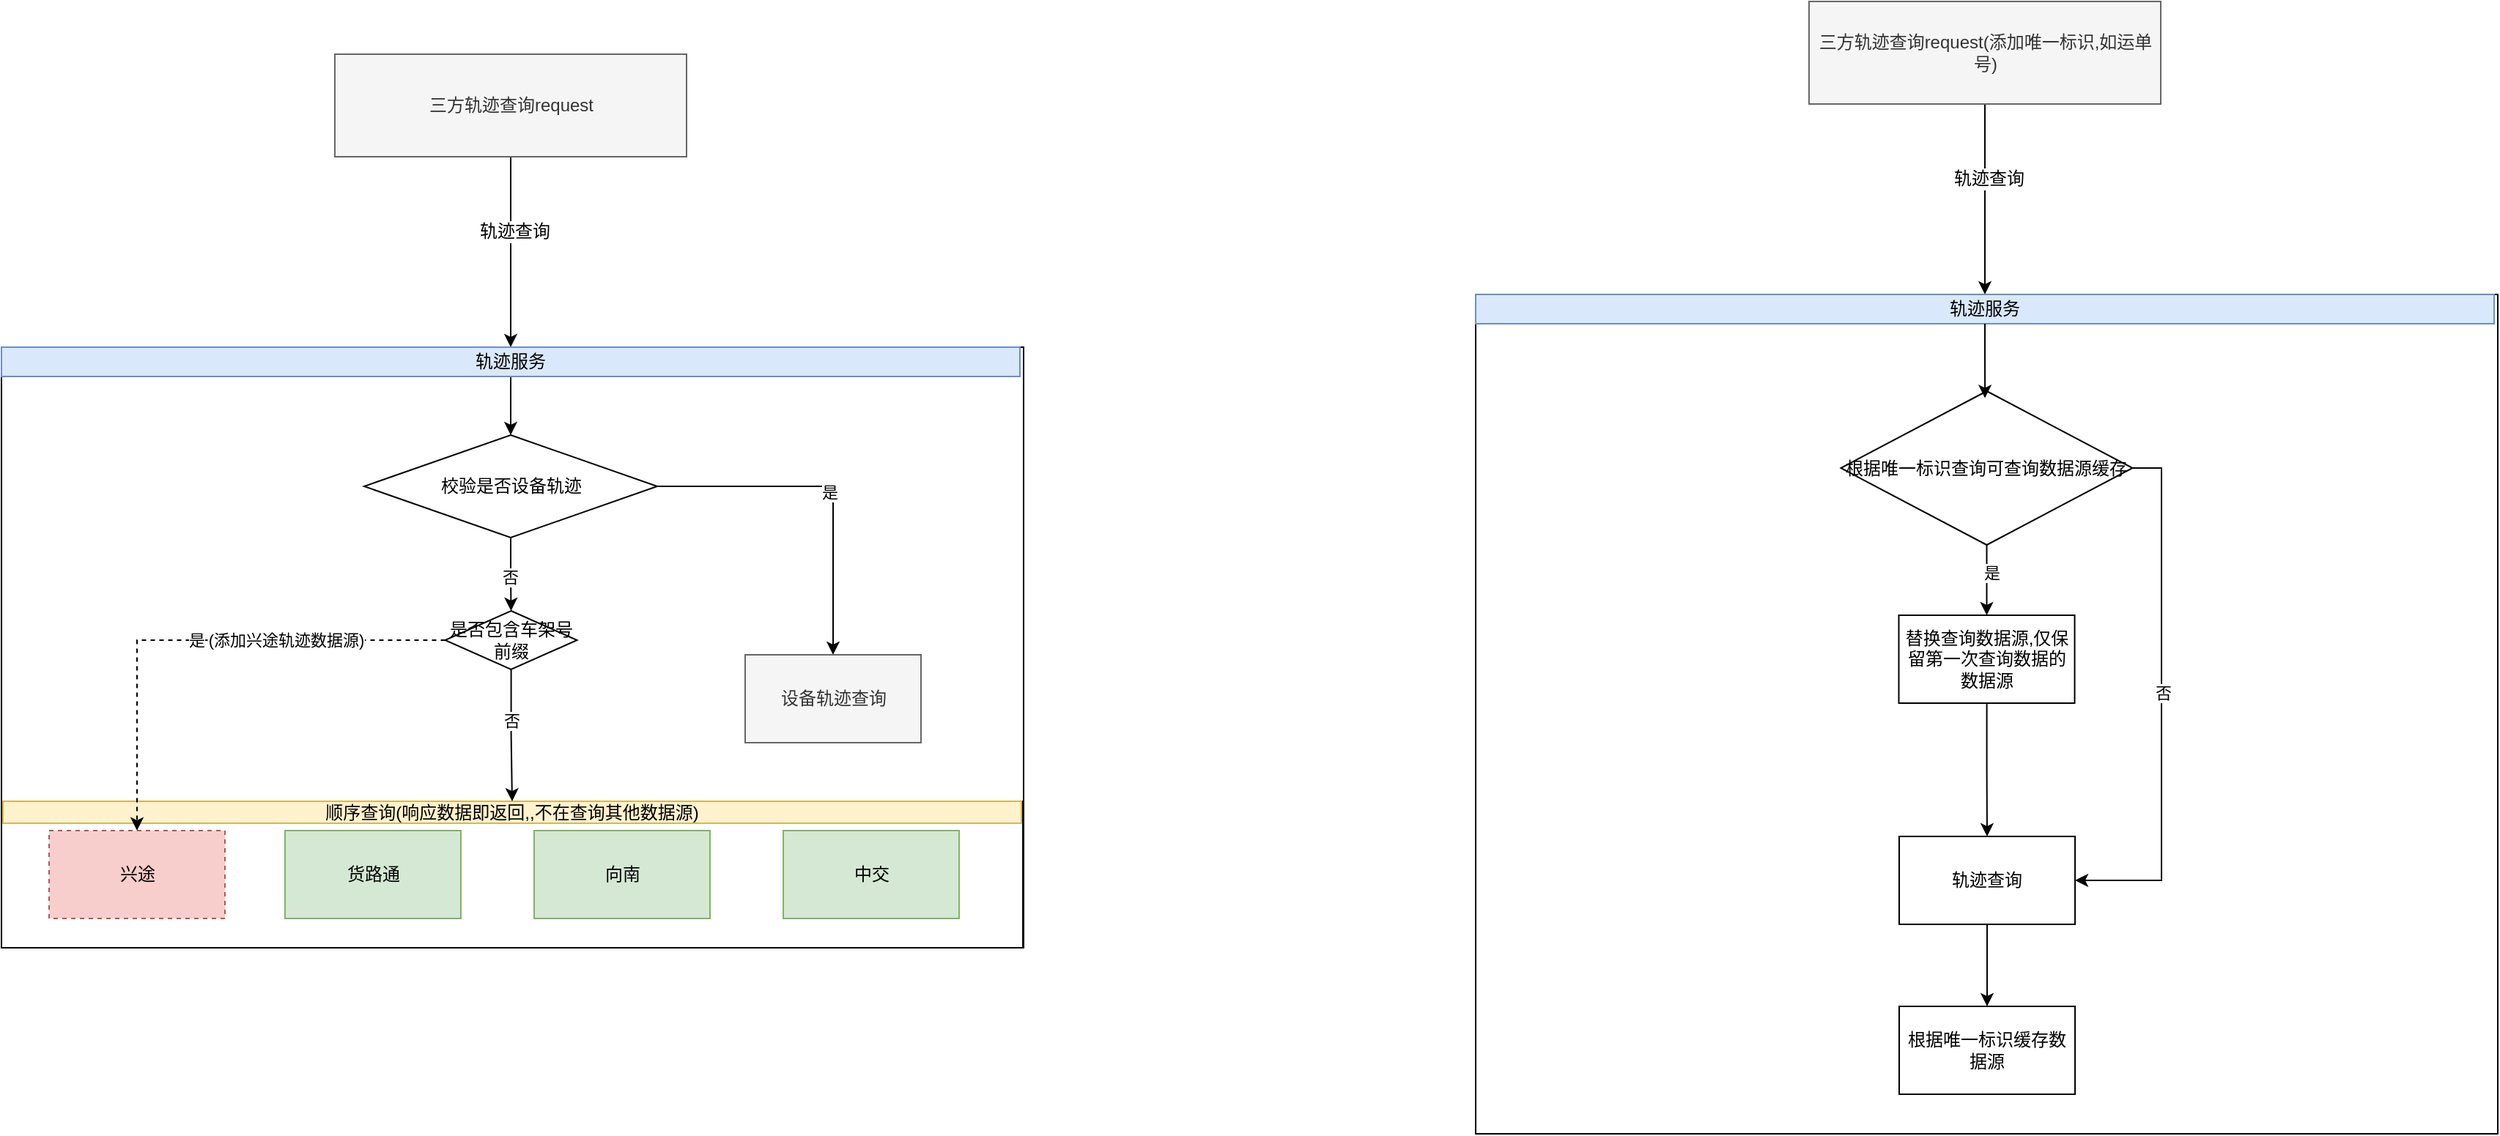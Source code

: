 <mxfile version="26.1.0">
  <diagram name="第 1 页" id="6D_Y1OzAaPjSYgPK3Ovo">
    <mxGraphModel dx="1481" dy="801" grid="0" gridSize="10" guides="1" tooltips="1" connect="1" arrows="1" fold="1" page="1" pageScale="1" pageWidth="2339" pageHeight="3300" math="0" shadow="0">
      <root>
        <mxCell id="0" />
        <mxCell id="1" parent="0" />
        <mxCell id="jzSwPiA5SmMhQmbik8Ob-5" style="edgeStyle=orthogonalEdgeStyle;rounded=0;orthogonalLoop=1;jettySize=auto;html=1;exitX=0.5;exitY=1;exitDx=0;exitDy=0;entryX=0.5;entryY=0;entryDx=0;entryDy=0;" edge="1" parent="1" source="jzSwPiA5SmMhQmbik8Ob-1" target="jzSwPiA5SmMhQmbik8Ob-4">
          <mxGeometry relative="1" as="geometry" />
        </mxCell>
        <mxCell id="jzSwPiA5SmMhQmbik8Ob-6" value="&lt;font style=&quot;font-size: 12px;&quot;&gt;轨迹查询&lt;/font&gt;" style="edgeLabel;html=1;align=center;verticalAlign=middle;resizable=0;points=[];" vertex="1" connectable="0" parent="jzSwPiA5SmMhQmbik8Ob-5">
          <mxGeometry x="-0.224" y="2" relative="1" as="geometry">
            <mxPoint as="offset" />
          </mxGeometry>
        </mxCell>
        <mxCell id="jzSwPiA5SmMhQmbik8Ob-1" value="三方轨迹查询request" style="rounded=0;whiteSpace=wrap;html=1;fillColor=#f5f5f5;fontColor=#333333;strokeColor=#666666;" vertex="1" parent="1">
          <mxGeometry x="562.5" y="145" width="240" height="70" as="geometry" />
        </mxCell>
        <mxCell id="jzSwPiA5SmMhQmbik8Ob-3" value="" style="rounded=0;whiteSpace=wrap;html=1;" vertex="1" parent="1">
          <mxGeometry x="335" y="345" width="697.5" height="410" as="geometry" />
        </mxCell>
        <mxCell id="jzSwPiA5SmMhQmbik8Ob-41" style="edgeStyle=orthogonalEdgeStyle;rounded=0;orthogonalLoop=1;jettySize=auto;html=1;entryX=0.5;entryY=0;entryDx=0;entryDy=0;" edge="1" parent="1" source="jzSwPiA5SmMhQmbik8Ob-4" target="jzSwPiA5SmMhQmbik8Ob-40">
          <mxGeometry relative="1" as="geometry" />
        </mxCell>
        <mxCell id="jzSwPiA5SmMhQmbik8Ob-4" value="轨迹服务" style="rounded=0;whiteSpace=wrap;html=1;fillColor=#dae8fc;strokeColor=#6c8ebf;" vertex="1" parent="1">
          <mxGeometry x="335" y="345" width="695" height="20" as="geometry" />
        </mxCell>
        <mxCell id="jzSwPiA5SmMhQmbik8Ob-24" value="" style="rounded=0;whiteSpace=wrap;html=1;" vertex="1" parent="1">
          <mxGeometry x="335" y="655" width="697" height="100" as="geometry" />
        </mxCell>
        <mxCell id="jzSwPiA5SmMhQmbik8Ob-7" value="兴途" style="rounded=0;whiteSpace=wrap;html=1;dashed=1;fillColor=#f8cecc;strokeColor=#b85450;" vertex="1" parent="1">
          <mxGeometry x="367.5" y="675" width="120" height="60" as="geometry" />
        </mxCell>
        <mxCell id="jzSwPiA5SmMhQmbik8Ob-8" value="向南" style="rounded=0;whiteSpace=wrap;html=1;fillColor=#d5e8d4;strokeColor=#82b366;" vertex="1" parent="1">
          <mxGeometry x="698.5" y="675" width="120" height="60" as="geometry" />
        </mxCell>
        <mxCell id="jzSwPiA5SmMhQmbik8Ob-9" value="货路通" style="rounded=0;whiteSpace=wrap;html=1;fillColor=#d5e8d4;strokeColor=#82b366;" vertex="1" parent="1">
          <mxGeometry x="528.5" y="675" width="120" height="60" as="geometry" />
        </mxCell>
        <mxCell id="jzSwPiA5SmMhQmbik8Ob-26" value="顺序查询(响应数据即返回,,不在查询其他数据源)" style="rounded=0;whiteSpace=wrap;html=1;fillColor=#fff2cc;strokeColor=#d6b656;" vertex="1" parent="1">
          <mxGeometry x="336" y="655" width="695" height="15" as="geometry" />
        </mxCell>
        <mxCell id="jzSwPiA5SmMhQmbik8Ob-10" value="中交" style="rounded=0;whiteSpace=wrap;html=1;fillColor=#d5e8d4;strokeColor=#82b366;" vertex="1" parent="1">
          <mxGeometry x="868.5" y="675" width="120" height="60" as="geometry" />
        </mxCell>
        <mxCell id="jzSwPiA5SmMhQmbik8Ob-29" value="是" style="edgeStyle=orthogonalEdgeStyle;rounded=0;orthogonalLoop=1;jettySize=auto;html=1;entryX=0.5;entryY=0;entryDx=0;entryDy=0;dashed=1;" edge="1" parent="1" source="jzSwPiA5SmMhQmbik8Ob-14" target="jzSwPiA5SmMhQmbik8Ob-7">
          <mxGeometry relative="1" as="geometry" />
        </mxCell>
        <mxCell id="jzSwPiA5SmMhQmbik8Ob-58" value="(添加兴途轨迹数据源)" style="edgeLabel;html=1;align=center;verticalAlign=middle;resizable=0;points=[];" vertex="1" connectable="0" parent="jzSwPiA5SmMhQmbik8Ob-29">
          <mxGeometry x="-0.07" y="1" relative="1" as="geometry">
            <mxPoint x="49" y="-1" as="offset" />
          </mxGeometry>
        </mxCell>
        <mxCell id="jzSwPiA5SmMhQmbik8Ob-59" style="edgeStyle=orthogonalEdgeStyle;rounded=0;orthogonalLoop=1;jettySize=auto;html=1;" edge="1" parent="1" source="jzSwPiA5SmMhQmbik8Ob-14" target="jzSwPiA5SmMhQmbik8Ob-24">
          <mxGeometry relative="1" as="geometry" />
        </mxCell>
        <mxCell id="jzSwPiA5SmMhQmbik8Ob-60" value="否" style="edgeLabel;html=1;align=center;verticalAlign=middle;resizable=0;points=[];" vertex="1" connectable="0" parent="jzSwPiA5SmMhQmbik8Ob-59">
          <mxGeometry x="-0.244" relative="1" as="geometry">
            <mxPoint as="offset" />
          </mxGeometry>
        </mxCell>
        <mxCell id="jzSwPiA5SmMhQmbik8Ob-14" value="是否包含车架号前缀" style="rhombus;whiteSpace=wrap;html=1;" vertex="1" parent="1">
          <mxGeometry x="637.75" y="525" width="90" height="40" as="geometry" />
        </mxCell>
        <mxCell id="jzSwPiA5SmMhQmbik8Ob-51" style="edgeStyle=orthogonalEdgeStyle;rounded=0;orthogonalLoop=1;jettySize=auto;html=1;" edge="1" parent="1" source="jzSwPiA5SmMhQmbik8Ob-40" target="jzSwPiA5SmMhQmbik8Ob-50">
          <mxGeometry relative="1" as="geometry" />
        </mxCell>
        <mxCell id="jzSwPiA5SmMhQmbik8Ob-52" value="是" style="edgeLabel;html=1;align=center;verticalAlign=middle;resizable=0;points=[];" vertex="1" connectable="0" parent="jzSwPiA5SmMhQmbik8Ob-51">
          <mxGeometry x="0.053" y="-3" relative="1" as="geometry">
            <mxPoint as="offset" />
          </mxGeometry>
        </mxCell>
        <mxCell id="jzSwPiA5SmMhQmbik8Ob-56" style="edgeStyle=orthogonalEdgeStyle;rounded=0;orthogonalLoop=1;jettySize=auto;html=1;entryX=0.5;entryY=0;entryDx=0;entryDy=0;" edge="1" parent="1" source="jzSwPiA5SmMhQmbik8Ob-40" target="jzSwPiA5SmMhQmbik8Ob-14">
          <mxGeometry relative="1" as="geometry" />
        </mxCell>
        <mxCell id="jzSwPiA5SmMhQmbik8Ob-57" value="否" style="edgeLabel;html=1;align=center;verticalAlign=middle;resizable=0;points=[];" vertex="1" connectable="0" parent="jzSwPiA5SmMhQmbik8Ob-56">
          <mxGeometry x="0.103" y="-1" relative="1" as="geometry">
            <mxPoint as="offset" />
          </mxGeometry>
        </mxCell>
        <mxCell id="jzSwPiA5SmMhQmbik8Ob-40" value="校验是否设备轨迹" style="rhombus;whiteSpace=wrap;html=1;" vertex="1" parent="1">
          <mxGeometry x="582.5" y="405" width="200" height="70" as="geometry" />
        </mxCell>
        <mxCell id="jzSwPiA5SmMhQmbik8Ob-50" value="设备轨迹查询" style="rounded=0;whiteSpace=wrap;html=1;fillColor=#f5f5f5;fontColor=#333333;strokeColor=#666666;" vertex="1" parent="1">
          <mxGeometry x="842.5" y="555" width="120" height="60" as="geometry" />
        </mxCell>
        <mxCell id="jzSwPiA5SmMhQmbik8Ob-62" style="edgeStyle=orthogonalEdgeStyle;rounded=0;orthogonalLoop=1;jettySize=auto;html=1;exitX=0.5;exitY=1;exitDx=0;exitDy=0;entryX=0.5;entryY=0;entryDx=0;entryDy=0;" edge="1" parent="1" source="jzSwPiA5SmMhQmbik8Ob-64" target="jzSwPiA5SmMhQmbik8Ob-67">
          <mxGeometry relative="1" as="geometry" />
        </mxCell>
        <mxCell id="jzSwPiA5SmMhQmbik8Ob-63" value="&lt;font style=&quot;font-size: 12px;&quot;&gt;轨迹查询&lt;/font&gt;" style="edgeLabel;html=1;align=center;verticalAlign=middle;resizable=0;points=[];" vertex="1" connectable="0" parent="jzSwPiA5SmMhQmbik8Ob-62">
          <mxGeometry x="-0.224" y="2" relative="1" as="geometry">
            <mxPoint as="offset" />
          </mxGeometry>
        </mxCell>
        <mxCell id="jzSwPiA5SmMhQmbik8Ob-64" value="三方轨迹查询request(添加唯一标识,如运单号)" style="rounded=0;whiteSpace=wrap;html=1;fillColor=#f5f5f5;fontColor=#333333;strokeColor=#666666;" vertex="1" parent="1">
          <mxGeometry x="1568.5" y="109" width="240" height="70" as="geometry" />
        </mxCell>
        <mxCell id="jzSwPiA5SmMhQmbik8Ob-65" value="" style="rounded=0;whiteSpace=wrap;html=1;" vertex="1" parent="1">
          <mxGeometry x="1341" y="309" width="697.5" height="573" as="geometry" />
        </mxCell>
        <mxCell id="jzSwPiA5SmMhQmbik8Ob-67" value="轨迹服务" style="rounded=0;whiteSpace=wrap;html=1;fillColor=#dae8fc;strokeColor=#6c8ebf;" vertex="1" parent="1">
          <mxGeometry x="1341" y="309" width="695" height="20" as="geometry" />
        </mxCell>
        <mxCell id="jzSwPiA5SmMhQmbik8Ob-89" style="edgeStyle=orthogonalEdgeStyle;rounded=0;orthogonalLoop=1;jettySize=auto;html=1;" edge="1" parent="1" source="jzSwPiA5SmMhQmbik8Ob-86" target="jzSwPiA5SmMhQmbik8Ob-88">
          <mxGeometry relative="1" as="geometry" />
        </mxCell>
        <mxCell id="jzSwPiA5SmMhQmbik8Ob-90" value="是" style="edgeLabel;html=1;align=center;verticalAlign=middle;resizable=0;points=[];" vertex="1" connectable="0" parent="jzSwPiA5SmMhQmbik8Ob-89">
          <mxGeometry x="-0.209" y="3" relative="1" as="geometry">
            <mxPoint as="offset" />
          </mxGeometry>
        </mxCell>
        <mxCell id="jzSwPiA5SmMhQmbik8Ob-94" style="edgeStyle=orthogonalEdgeStyle;rounded=0;orthogonalLoop=1;jettySize=auto;html=1;entryX=1;entryY=0.5;entryDx=0;entryDy=0;" edge="1" parent="1" source="jzSwPiA5SmMhQmbik8Ob-86" target="jzSwPiA5SmMhQmbik8Ob-91">
          <mxGeometry relative="1" as="geometry">
            <Array as="points">
              <mxPoint x="1809" y="428" />
              <mxPoint x="1809" y="709" />
            </Array>
          </mxGeometry>
        </mxCell>
        <mxCell id="jzSwPiA5SmMhQmbik8Ob-96" value="否" style="edgeLabel;html=1;align=center;verticalAlign=middle;resizable=0;points=[];" vertex="1" connectable="0" parent="jzSwPiA5SmMhQmbik8Ob-94">
          <mxGeometry x="-0.041" y="1" relative="1" as="geometry">
            <mxPoint as="offset" />
          </mxGeometry>
        </mxCell>
        <mxCell id="jzSwPiA5SmMhQmbik8Ob-86" value="根据唯一标识查询可查询数据源缓存" style="rhombus;whiteSpace=wrap;html=1;" vertex="1" parent="1">
          <mxGeometry x="1590.25" y="375" width="199" height="105" as="geometry" />
        </mxCell>
        <mxCell id="jzSwPiA5SmMhQmbik8Ob-92" style="edgeStyle=orthogonalEdgeStyle;rounded=0;orthogonalLoop=1;jettySize=auto;html=1;entryX=0.5;entryY=0;entryDx=0;entryDy=0;" edge="1" parent="1" source="jzSwPiA5SmMhQmbik8Ob-88" target="jzSwPiA5SmMhQmbik8Ob-91">
          <mxGeometry relative="1" as="geometry" />
        </mxCell>
        <mxCell id="jzSwPiA5SmMhQmbik8Ob-88" value="替换查询数据源,仅保留第一次查询数据的数据源" style="rounded=0;whiteSpace=wrap;html=1;" vertex="1" parent="1">
          <mxGeometry x="1629.75" y="528" width="120" height="60" as="geometry" />
        </mxCell>
        <mxCell id="jzSwPiA5SmMhQmbik8Ob-100" style="edgeStyle=orthogonalEdgeStyle;rounded=0;orthogonalLoop=1;jettySize=auto;html=1;entryX=0.5;entryY=0;entryDx=0;entryDy=0;" edge="1" parent="1" source="jzSwPiA5SmMhQmbik8Ob-91" target="jzSwPiA5SmMhQmbik8Ob-99">
          <mxGeometry relative="1" as="geometry" />
        </mxCell>
        <mxCell id="jzSwPiA5SmMhQmbik8Ob-91" value="轨迹查询" style="rounded=0;whiteSpace=wrap;html=1;" vertex="1" parent="1">
          <mxGeometry x="1630" y="679" width="120" height="60" as="geometry" />
        </mxCell>
        <mxCell id="jzSwPiA5SmMhQmbik8Ob-99" value="根据唯一标识缓存数据源" style="rounded=0;whiteSpace=wrap;html=1;" vertex="1" parent="1">
          <mxGeometry x="1630" y="795" width="120" height="60" as="geometry" />
        </mxCell>
        <mxCell id="jzSwPiA5SmMhQmbik8Ob-101" style="edgeStyle=orthogonalEdgeStyle;rounded=0;orthogonalLoop=1;jettySize=auto;html=1;entryX=0.494;entryY=0.045;entryDx=0;entryDy=0;entryPerimeter=0;" edge="1" parent="1" source="jzSwPiA5SmMhQmbik8Ob-67" target="jzSwPiA5SmMhQmbik8Ob-86">
          <mxGeometry relative="1" as="geometry" />
        </mxCell>
      </root>
    </mxGraphModel>
  </diagram>
</mxfile>
